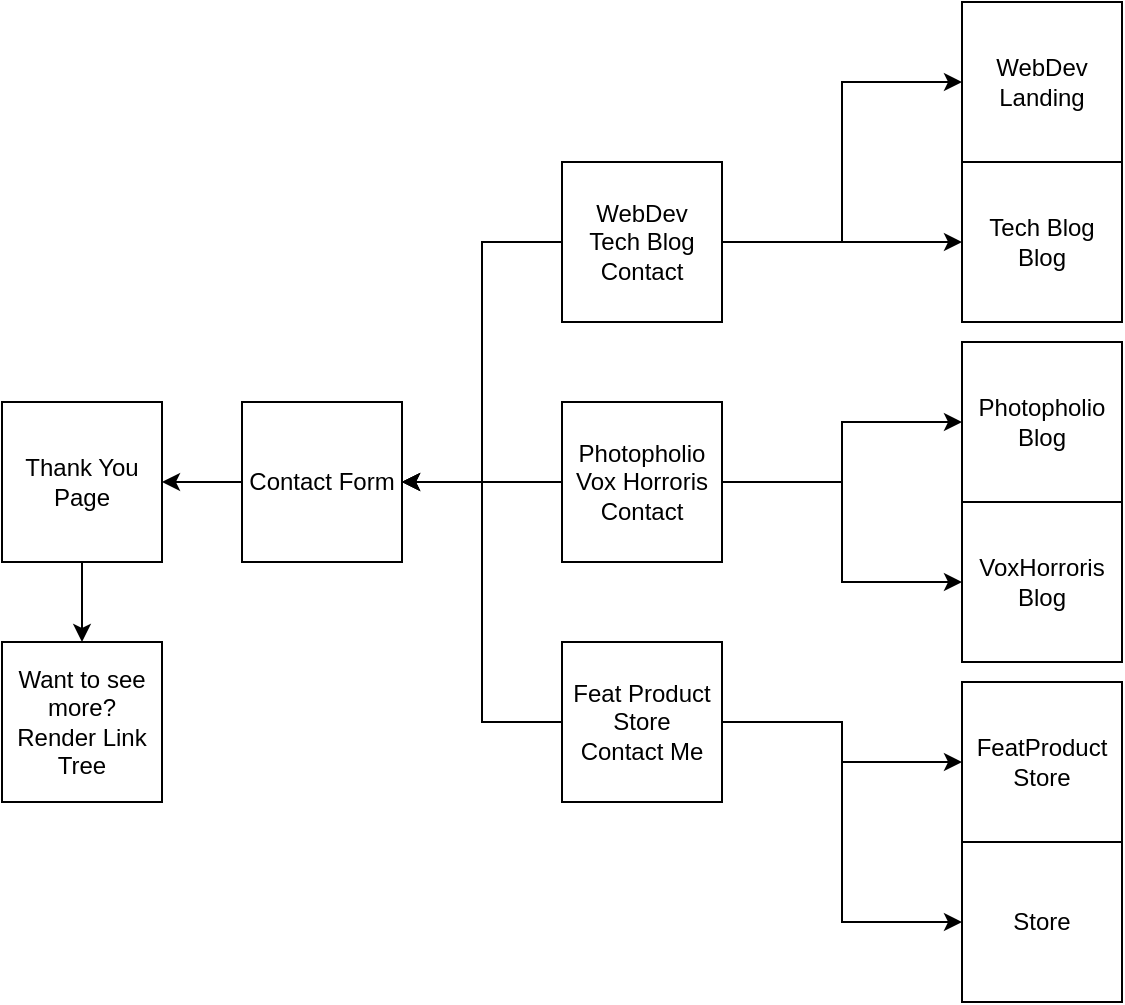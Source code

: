 <mxfile version="26.0.4">
  <diagram name="Overview" id="v7V9TTQ79DsOM2a4C21T">
    <mxGraphModel dx="1550" dy="1899" grid="1" gridSize="10" guides="1" tooltips="1" connect="1" arrows="1" fold="1" page="1" pageScale="1" pageWidth="850" pageHeight="1100" math="0" shadow="0">
      <root>
        <mxCell id="0" />
        <mxCell id="1" parent="0" />
        <mxCell id="SZ_Sdf0Yj5xQ3kzaO9SU-5" style="edgeStyle=orthogonalEdgeStyle;rounded=0;orthogonalLoop=1;jettySize=auto;html=1;exitX=0.5;exitY=1;exitDx=0;exitDy=0;entryX=0.5;entryY=0;entryDx=0;entryDy=0;" edge="1" parent="1" source="SZ_Sdf0Yj5xQ3kzaO9SU-1" target="SZ_Sdf0Yj5xQ3kzaO9SU-2">
          <mxGeometry relative="1" as="geometry" />
        </mxCell>
        <mxCell id="SZ_Sdf0Yj5xQ3kzaO9SU-1" value="Thank You Page" style="whiteSpace=wrap;html=1;aspect=fixed;" vertex="1" parent="1">
          <mxGeometry x="80" y="120" width="80" height="80" as="geometry" />
        </mxCell>
        <mxCell id="SZ_Sdf0Yj5xQ3kzaO9SU-2" value="Want to see more? &lt;br&gt;Render Link Tree" style="whiteSpace=wrap;html=1;aspect=fixed;" vertex="1" parent="1">
          <mxGeometry x="80" y="240" width="80" height="80" as="geometry" />
        </mxCell>
        <mxCell id="SZ_Sdf0Yj5xQ3kzaO9SU-4" style="edgeStyle=orthogonalEdgeStyle;rounded=0;orthogonalLoop=1;jettySize=auto;html=1;exitX=0;exitY=0.5;exitDx=0;exitDy=0;entryX=1;entryY=0.5;entryDx=0;entryDy=0;" edge="1" parent="1" source="SZ_Sdf0Yj5xQ3kzaO9SU-3" target="SZ_Sdf0Yj5xQ3kzaO9SU-1">
          <mxGeometry relative="1" as="geometry" />
        </mxCell>
        <mxCell id="SZ_Sdf0Yj5xQ3kzaO9SU-3" value="Contact Form" style="whiteSpace=wrap;html=1;aspect=fixed;" vertex="1" parent="1">
          <mxGeometry x="200" y="120" width="80" height="80" as="geometry" />
        </mxCell>
        <mxCell id="SZ_Sdf0Yj5xQ3kzaO9SU-9" style="edgeStyle=orthogonalEdgeStyle;rounded=0;orthogonalLoop=1;jettySize=auto;html=1;exitX=0;exitY=0.5;exitDx=0;exitDy=0;entryX=1;entryY=0.5;entryDx=0;entryDy=0;" edge="1" parent="1" source="SZ_Sdf0Yj5xQ3kzaO9SU-6" target="SZ_Sdf0Yj5xQ3kzaO9SU-3">
          <mxGeometry relative="1" as="geometry" />
        </mxCell>
        <mxCell id="SZ_Sdf0Yj5xQ3kzaO9SU-14" value="" style="edgeStyle=orthogonalEdgeStyle;rounded=0;orthogonalLoop=1;jettySize=auto;html=1;exitX=1;exitY=0.5;exitDx=0;exitDy=0;" edge="1" parent="1" source="SZ_Sdf0Yj5xQ3kzaO9SU-6" target="SZ_Sdf0Yj5xQ3kzaO9SU-13">
          <mxGeometry relative="1" as="geometry" />
        </mxCell>
        <mxCell id="SZ_Sdf0Yj5xQ3kzaO9SU-6" value="&lt;div&gt;WebDev&lt;/div&gt;&lt;div&gt;Tech Blog&lt;/div&gt;&lt;div&gt;Contact&lt;br&gt;&lt;/div&gt;" style="whiteSpace=wrap;html=1;aspect=fixed;" vertex="1" parent="1">
          <mxGeometry x="360" width="80" height="80" as="geometry" />
        </mxCell>
        <mxCell id="SZ_Sdf0Yj5xQ3kzaO9SU-10" style="edgeStyle=orthogonalEdgeStyle;rounded=0;orthogonalLoop=1;jettySize=auto;html=1;exitX=0;exitY=0.5;exitDx=0;exitDy=0;" edge="1" parent="1" source="SZ_Sdf0Yj5xQ3kzaO9SU-7">
          <mxGeometry relative="1" as="geometry">
            <mxPoint x="280" y="160" as="targetPoint" />
          </mxGeometry>
        </mxCell>
        <mxCell id="SZ_Sdf0Yj5xQ3kzaO9SU-19" style="edgeStyle=orthogonalEdgeStyle;rounded=0;orthogonalLoop=1;jettySize=auto;html=1;exitX=1;exitY=0.5;exitDx=0;exitDy=0;" edge="1" parent="1" source="SZ_Sdf0Yj5xQ3kzaO9SU-7" target="SZ_Sdf0Yj5xQ3kzaO9SU-17">
          <mxGeometry relative="1" as="geometry" />
        </mxCell>
        <mxCell id="SZ_Sdf0Yj5xQ3kzaO9SU-20" style="edgeStyle=orthogonalEdgeStyle;rounded=0;orthogonalLoop=1;jettySize=auto;html=1;exitX=1;exitY=0.5;exitDx=0;exitDy=0;entryX=0;entryY=0.5;entryDx=0;entryDy=0;" edge="1" parent="1" source="SZ_Sdf0Yj5xQ3kzaO9SU-7" target="SZ_Sdf0Yj5xQ3kzaO9SU-18">
          <mxGeometry relative="1" as="geometry" />
        </mxCell>
        <mxCell id="SZ_Sdf0Yj5xQ3kzaO9SU-7" value="&lt;div&gt;Photopholio&lt;/div&gt;&lt;div&gt;Vox Horroris&lt;/div&gt;&lt;div&gt;Contact&lt;br&gt;&lt;/div&gt;" style="whiteSpace=wrap;html=1;aspect=fixed;" vertex="1" parent="1">
          <mxGeometry x="360" y="120" width="80" height="80" as="geometry" />
        </mxCell>
        <mxCell id="SZ_Sdf0Yj5xQ3kzaO9SU-11" style="edgeStyle=orthogonalEdgeStyle;rounded=0;orthogonalLoop=1;jettySize=auto;html=1;exitX=0;exitY=0.5;exitDx=0;exitDy=0;entryX=1;entryY=0.5;entryDx=0;entryDy=0;" edge="1" parent="1" source="SZ_Sdf0Yj5xQ3kzaO9SU-8" target="SZ_Sdf0Yj5xQ3kzaO9SU-3">
          <mxGeometry relative="1" as="geometry" />
        </mxCell>
        <mxCell id="SZ_Sdf0Yj5xQ3kzaO9SU-23" style="edgeStyle=orthogonalEdgeStyle;rounded=0;orthogonalLoop=1;jettySize=auto;html=1;exitX=1;exitY=0.5;exitDx=0;exitDy=0;entryX=0;entryY=0.5;entryDx=0;entryDy=0;" edge="1" parent="1" source="SZ_Sdf0Yj5xQ3kzaO9SU-8" target="SZ_Sdf0Yj5xQ3kzaO9SU-21">
          <mxGeometry relative="1" as="geometry" />
        </mxCell>
        <mxCell id="SZ_Sdf0Yj5xQ3kzaO9SU-24" style="edgeStyle=orthogonalEdgeStyle;rounded=0;orthogonalLoop=1;jettySize=auto;html=1;exitX=1;exitY=0.5;exitDx=0;exitDy=0;entryX=0;entryY=0.5;entryDx=0;entryDy=0;" edge="1" parent="1" source="SZ_Sdf0Yj5xQ3kzaO9SU-8" target="SZ_Sdf0Yj5xQ3kzaO9SU-22">
          <mxGeometry relative="1" as="geometry" />
        </mxCell>
        <mxCell id="SZ_Sdf0Yj5xQ3kzaO9SU-8" value="&lt;div&gt;Feat Product&lt;br&gt;&lt;/div&gt;&lt;div&gt;Store&lt;/div&gt;&lt;div&gt;Contact Me&lt;br&gt;&lt;/div&gt;" style="whiteSpace=wrap;html=1;aspect=fixed;" vertex="1" parent="1">
          <mxGeometry x="360" y="240" width="80" height="80" as="geometry" />
        </mxCell>
        <mxCell id="SZ_Sdf0Yj5xQ3kzaO9SU-13" value="&lt;div&gt;WebDev&lt;/div&gt;&lt;div&gt;Landing&lt;br&gt;&lt;/div&gt;" style="whiteSpace=wrap;html=1;aspect=fixed;" vertex="1" parent="1">
          <mxGeometry x="560" y="-80" width="80" height="80" as="geometry" />
        </mxCell>
        <mxCell id="SZ_Sdf0Yj5xQ3kzaO9SU-15" value="" style="edgeStyle=orthogonalEdgeStyle;rounded=0;orthogonalLoop=1;jettySize=auto;html=1;exitX=1;exitY=0.5;exitDx=0;exitDy=0;entryX=0;entryY=0.5;entryDx=0;entryDy=0;" edge="1" parent="1" target="SZ_Sdf0Yj5xQ3kzaO9SU-16" source="SZ_Sdf0Yj5xQ3kzaO9SU-6">
          <mxGeometry relative="1" as="geometry">
            <mxPoint x="440" y="100" as="sourcePoint" />
          </mxGeometry>
        </mxCell>
        <mxCell id="SZ_Sdf0Yj5xQ3kzaO9SU-16" value="&lt;div&gt;Tech Blog&lt;br&gt;&lt;/div&gt;&lt;div&gt;Blog&lt;br&gt;&lt;/div&gt;" style="whiteSpace=wrap;html=1;aspect=fixed;" vertex="1" parent="1">
          <mxGeometry x="560" width="80" height="80" as="geometry" />
        </mxCell>
        <mxCell id="SZ_Sdf0Yj5xQ3kzaO9SU-17" value="&lt;div&gt;Photopholio&lt;/div&gt;Blog" style="whiteSpace=wrap;html=1;aspect=fixed;" vertex="1" parent="1">
          <mxGeometry x="560" y="90" width="80" height="80" as="geometry" />
        </mxCell>
        <mxCell id="SZ_Sdf0Yj5xQ3kzaO9SU-18" value="&lt;div&gt;VoxHorroris&lt;br&gt;&lt;/div&gt;&lt;div&gt;Blog&lt;br&gt;&lt;/div&gt;" style="whiteSpace=wrap;html=1;aspect=fixed;" vertex="1" parent="1">
          <mxGeometry x="560" y="170" width="80" height="80" as="geometry" />
        </mxCell>
        <mxCell id="SZ_Sdf0Yj5xQ3kzaO9SU-21" value="&lt;div&gt;FeatProduct&lt;/div&gt;&lt;div&gt;Store&lt;/div&gt;" style="whiteSpace=wrap;html=1;aspect=fixed;" vertex="1" parent="1">
          <mxGeometry x="560" y="260" width="80" height="80" as="geometry" />
        </mxCell>
        <mxCell id="SZ_Sdf0Yj5xQ3kzaO9SU-22" value="&lt;div&gt;&lt;div&gt;Store&lt;/div&gt;&lt;/div&gt;" style="whiteSpace=wrap;html=1;aspect=fixed;" vertex="1" parent="1">
          <mxGeometry x="560" y="340" width="80" height="80" as="geometry" />
        </mxCell>
      </root>
    </mxGraphModel>
  </diagram>
</mxfile>
